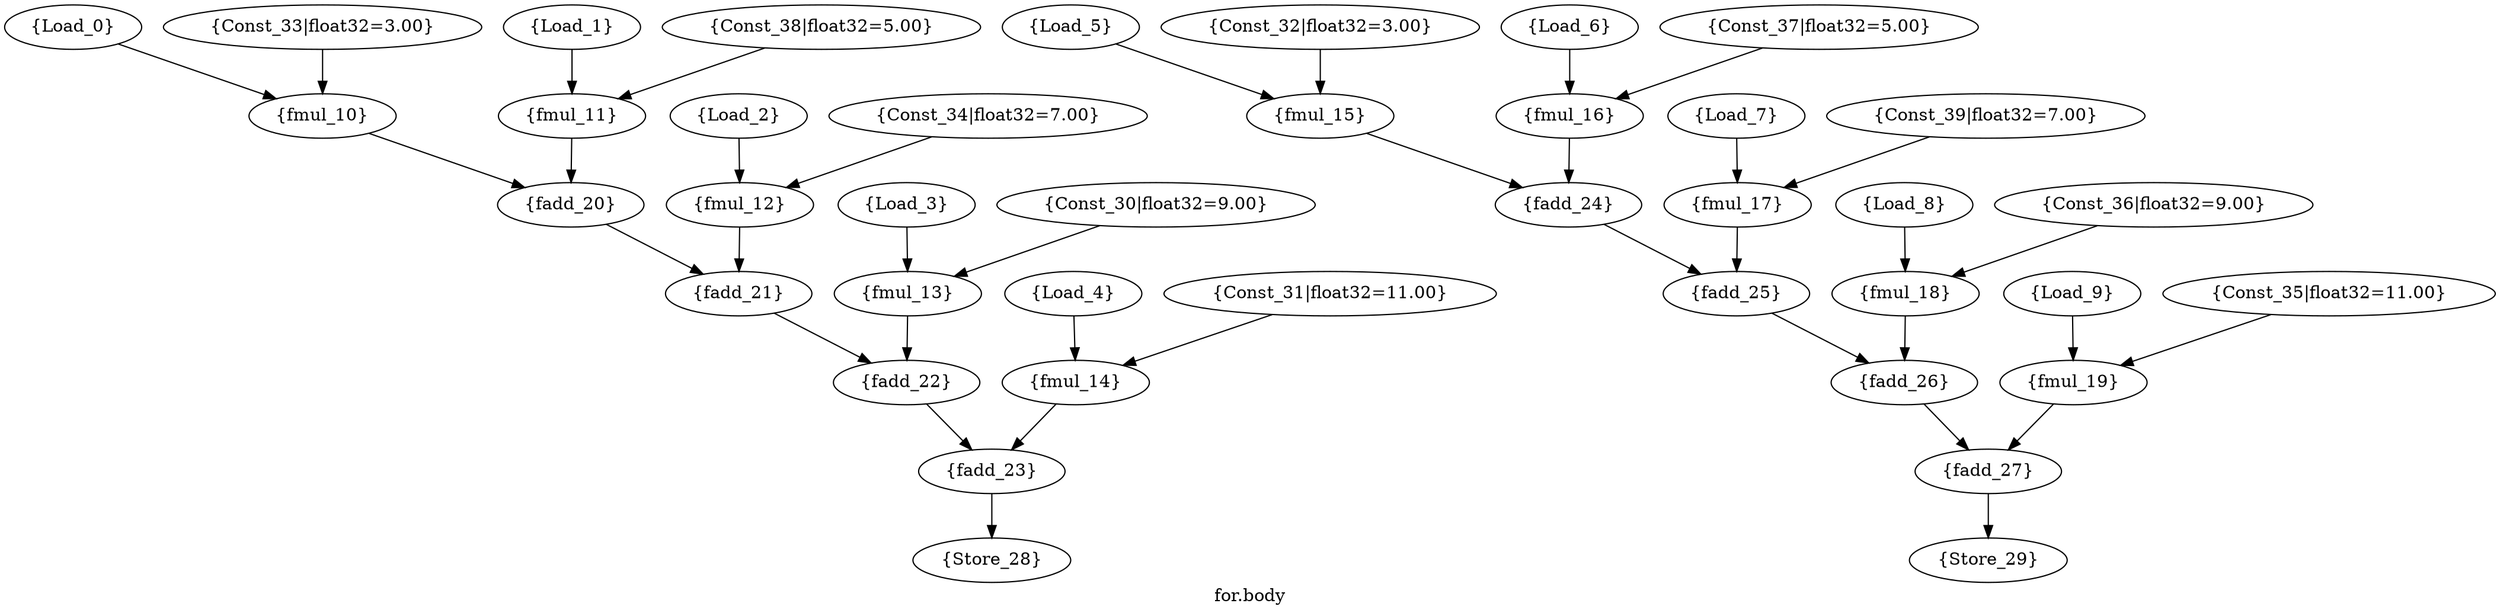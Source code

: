 /* ------- Application graph pragma -------
[SupportedOps] = {ALU, FADD, FMUL};
[SupportedOps] = {MEMPORT, INPUT, OUTPUT};
[SupportedOps] = {Constant, CONST};
*/

strict digraph "for.body" {
label="for.body";
Load_0 [label="{Load_0}", opcode=INPUT];
Load_1 [label="{Load_1}", opcode=INPUT];
Load_2 [label="{Load_2}", opcode=INPUT];
Load_3 [label="{Load_3}", opcode=INPUT];
Load_4 [label="{Load_4}", opcode=INPUT];
Load_5 [label="{Load_5}", opcode=INPUT];
Load_6 [label="{Load_6}", opcode=INPUT];
Load_7 [label="{Load_7}", opcode=INPUT];
Load_8 [label="{Load_8}", opcode=INPUT];
Load_9 [label="{Load_9}", opcode=INPUT];
fmul_10 [label="{fmul_10}", opcode=FMUL];
fmul_11 [label="{fmul_11}", opcode=FMUL];
fmul_12 [label="{fmul_12}", opcode=FMUL];
fmul_13 [label="{fmul_13}", opcode=FMUL];
fmul_14 [label="{fmul_14}", opcode=FMUL];
fmul_15 [label="{fmul_15}", opcode=FMUL];
fmul_16 [label="{fmul_16}", opcode=FMUL];
fmul_17 [label="{fmul_17}", opcode=FMUL];
fmul_18 [label="{fmul_18}", opcode=FMUL];
fmul_19 [label="{fmul_19}", opcode=FMUL];
fadd_20 [label="{fadd_20}", opcode=FADD];
fadd_21 [label="{fadd_21}", opcode=FADD];
fadd_22 [label="{fadd_22}", opcode=FADD];
fadd_23 [label="{fadd_23}", opcode=FADD];
fadd_24 [label="{fadd_24}", opcode=FADD];
fadd_25 [label="{fadd_25}", opcode=FADD];
fadd_26 [label="{fadd_26}", opcode=FADD];
fadd_27 [label="{fadd_27}", opcode=FADD];
Store_28 [label="{Store_28}", opcode=OUTPUT];
Store_29 [label="{Store_29}", opcode=OUTPUT];
Const_30 [constVal="1", float32="9.00", label="{Const_30|float32=9.00}", opcode=CONST];
Const_31 [constVal="1", float32="11.00", label="{Const_31|float32=11.00}", opcode=CONST];
Const_32 [constVal="1", float32="3.00", label="{Const_32|float32=3.00}", opcode=CONST];
Const_33 [constVal="1", float32="3.00", label="{Const_33|float32=3.00}", opcode=CONST];
Const_34 [constVal="1", float32="7.00", label="{Const_34|float32=7.00}", opcode=CONST];
Const_35 [constVal="1", float32="11.00", label="{Const_35|float32=11.00}", opcode=CONST];
Const_36 [constVal="1", float32="9.00", label="{Const_36|float32=9.00}", opcode=CONST];
Const_37 [constVal="1", float32="5.00", label="{Const_37|float32=5.00}", opcode=CONST];
Const_38 [constVal="1", float32="5.00", label="{Const_38|float32=5.00}", opcode=CONST];
Const_39 [constVal="1", float32="7.00", label="{Const_39|float32=7.00}", opcode=CONST];
Load_0 -> fmul_10  [driver=outPinA, load=inPinB];
Load_1 -> fmul_11  [driver=outPinA, load=inPinB];
Load_2 -> fmul_12  [driver=outPinA, load=inPinB];
Load_3 -> fmul_13  [driver=outPinA, load=inPinB];
Load_4 -> fmul_14  [driver=outPinA, load=inPinB];
Load_5 -> fmul_15  [driver=outPinA, load=inPinB];
Load_6 -> fmul_16  [driver=outPinA, load=inPinB];
Load_7 -> fmul_17  [driver=outPinA, load=inPinB];
Load_8 -> fmul_18  [driver=outPinA, load=inPinB];
Load_9 -> fmul_19  [driver=outPinA, load=inPinB];
fmul_10 -> fadd_20  [driver=outPinA, load=inPinB];
fmul_11 -> fadd_20  [driver=outPinA, load=inPinA];
fmul_12 -> fadd_21  [driver=outPinA, load=inPinB];
fmul_13 -> fadd_22  [driver=outPinA, load=inPinB];
fmul_14 -> fadd_23  [driver=outPinA, load=inPinB];
fmul_15 -> fadd_24  [driver=outPinA, load=inPinB];
fmul_16 -> fadd_24  [driver=outPinA, load=inPinA];
fmul_17 -> fadd_25  [driver=outPinA, load=inPinB];
fmul_18 -> fadd_26  [driver=outPinA, load=inPinB];
fmul_19 -> fadd_27  [driver=outPinA, load=inPinB];
fadd_20 -> fadd_21  [driver=outPinA, load=inPinA];
fadd_21 -> fadd_22  [driver=outPinA, load=inPinA];
fadd_22 -> fadd_23  [driver=outPinA, load=inPinA];
fadd_23 -> Store_28  [driver=outPinA, load=inPinA];
fadd_24 -> fadd_25  [driver=outPinA, load=inPinA];
fadd_25 -> fadd_26  [driver=outPinA, load=inPinA];
fadd_26 -> fadd_27  [driver=outPinA, load=inPinA];
fadd_27 -> Store_29  [driver=outPinA, load=inPinA];
Const_30 -> fmul_13  [driver=outPinA, load=inPinA];
Const_31 -> fmul_14  [driver=outPinA, load=inPinA];
Const_32 -> fmul_15  [driver=outPinA, load=inPinA];
Const_33 -> fmul_10  [driver=outPinA, load=inPinA];
Const_34 -> fmul_12  [driver=outPinA, load=inPinA];
Const_35 -> fmul_19  [driver=outPinA, load=inPinA];
Const_36 -> fmul_18  [driver=outPinA, load=inPinA];
Const_37 -> fmul_16  [driver=outPinA, load=inPinA];
Const_38 -> fmul_11  [driver=outPinA, load=inPinA];
Const_39 -> fmul_17  [driver=outPinA, load=inPinA];
}
